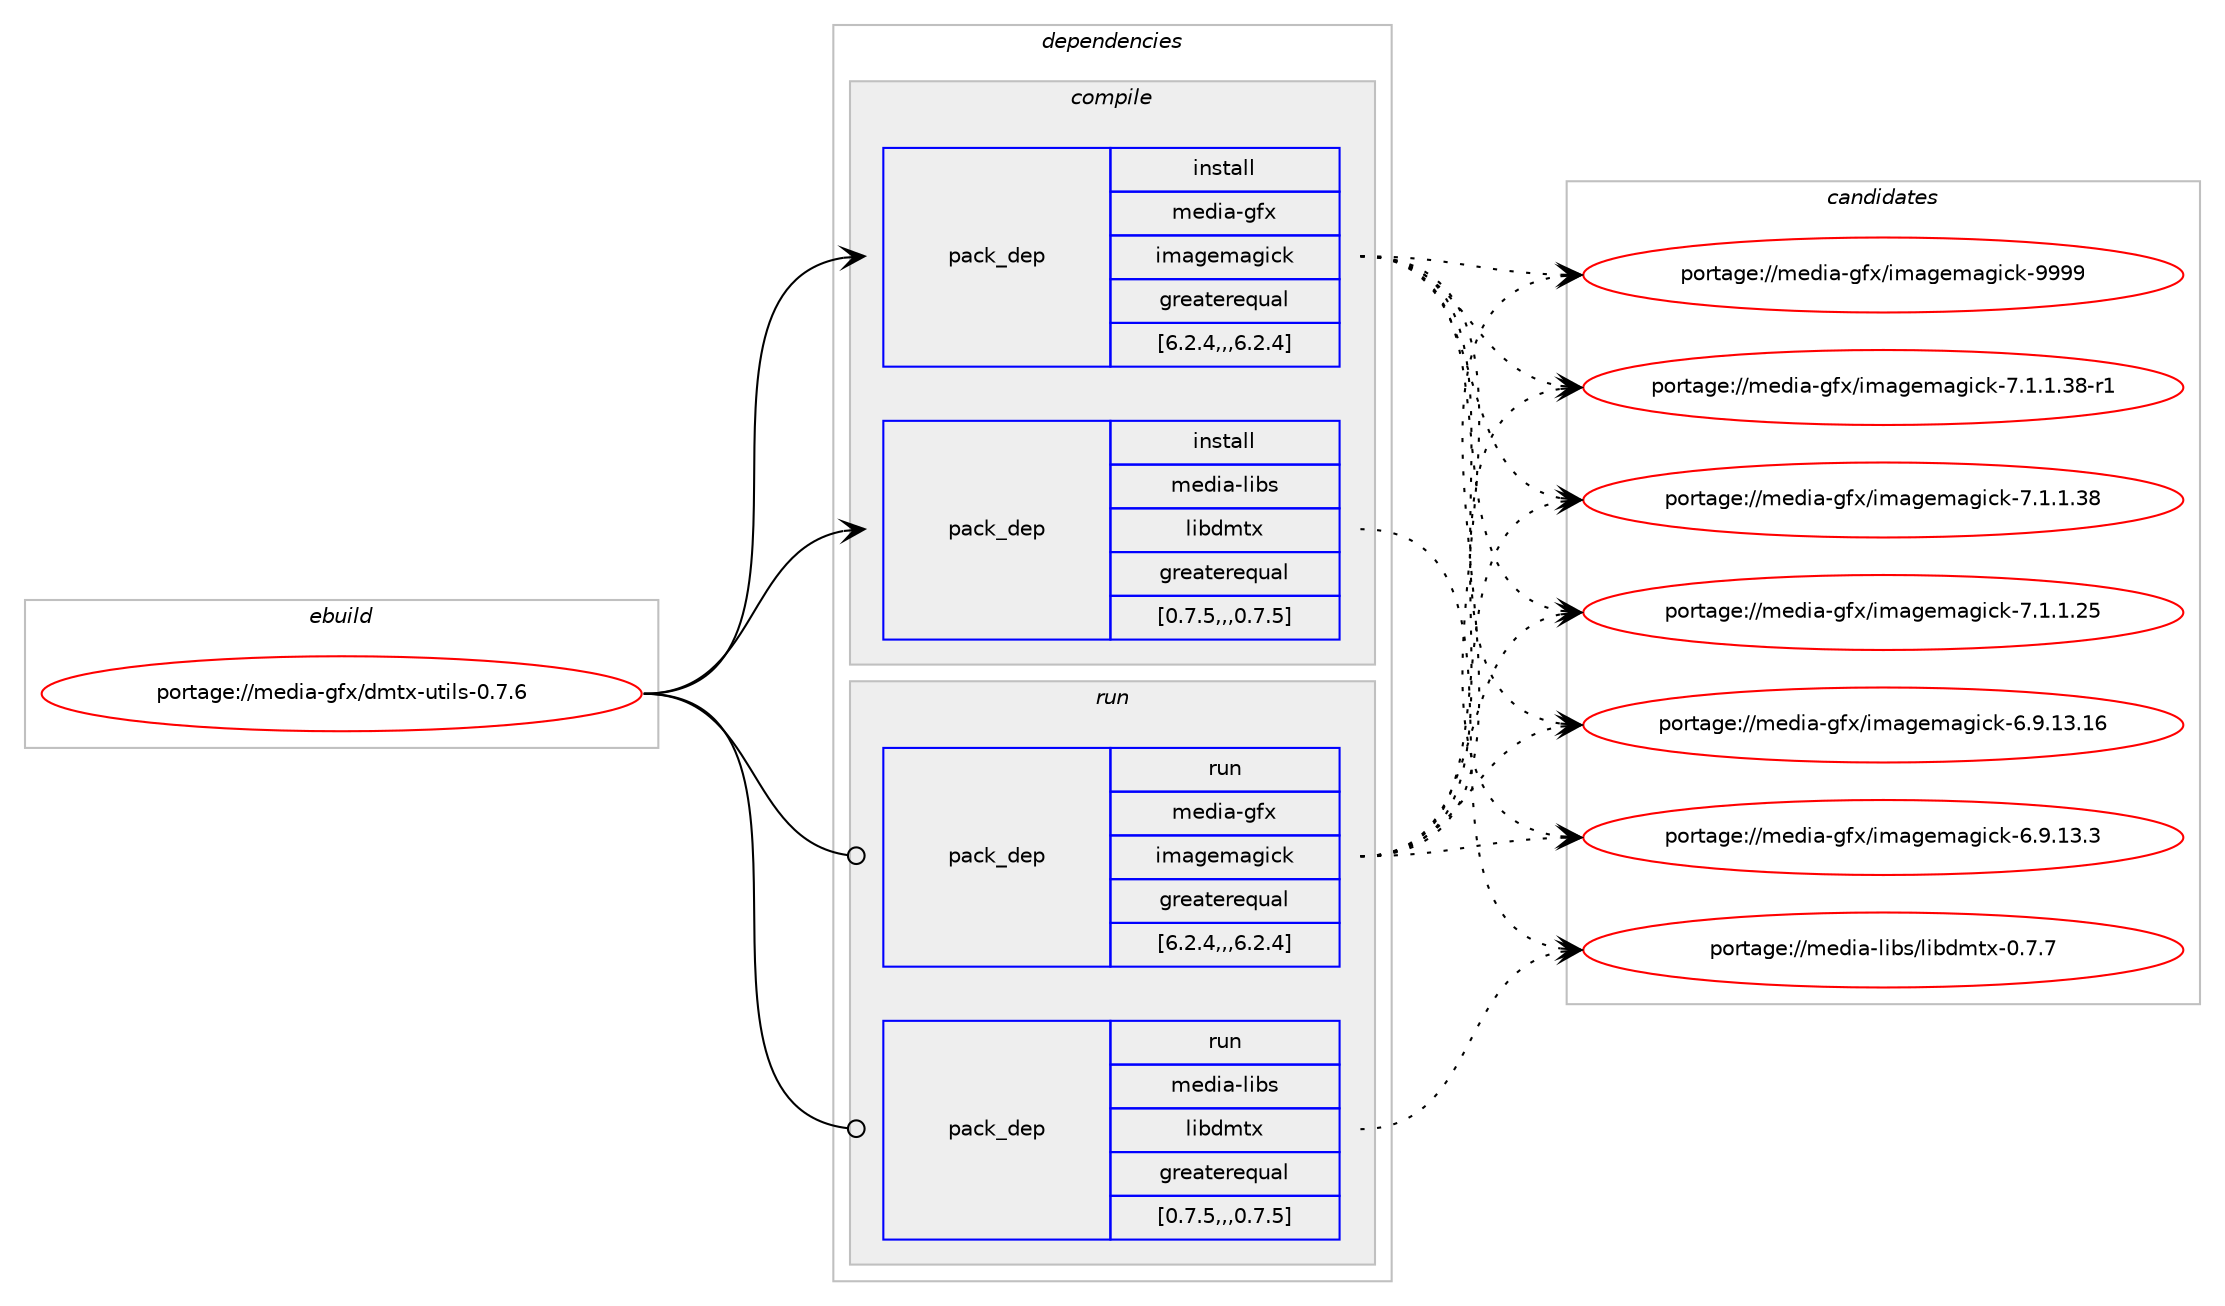 digraph prolog {

# *************
# Graph options
# *************

newrank=true;
concentrate=true;
compound=true;
graph [rankdir=LR,fontname=Helvetica,fontsize=10,ranksep=1.5];#, ranksep=2.5, nodesep=0.2];
edge  [arrowhead=vee];
node  [fontname=Helvetica,fontsize=10];

# **********
# The ebuild
# **********

subgraph cluster_leftcol {
color=gray;
label=<<i>ebuild</i>>;
id [label="portage://media-gfx/dmtx-utils-0.7.6", color=red, width=4, href="../media-gfx/dmtx-utils-0.7.6.svg"];
}

# ****************
# The dependencies
# ****************

subgraph cluster_midcol {
color=gray;
label=<<i>dependencies</i>>;
subgraph cluster_compile {
fillcolor="#eeeeee";
style=filled;
label=<<i>compile</i>>;
subgraph pack583331 {
dependency794010 [label=<<TABLE BORDER="0" CELLBORDER="1" CELLSPACING="0" CELLPADDING="4" WIDTH="220"><TR><TD ROWSPAN="6" CELLPADDING="30">pack_dep</TD></TR><TR><TD WIDTH="110">install</TD></TR><TR><TD>media-gfx</TD></TR><TR><TD>imagemagick</TD></TR><TR><TD>greaterequal</TD></TR><TR><TD>[6.2.4,,,6.2.4]</TD></TR></TABLE>>, shape=none, color=blue];
}
id:e -> dependency794010:w [weight=20,style="solid",arrowhead="vee"];
subgraph pack583332 {
dependency794011 [label=<<TABLE BORDER="0" CELLBORDER="1" CELLSPACING="0" CELLPADDING="4" WIDTH="220"><TR><TD ROWSPAN="6" CELLPADDING="30">pack_dep</TD></TR><TR><TD WIDTH="110">install</TD></TR><TR><TD>media-libs</TD></TR><TR><TD>libdmtx</TD></TR><TR><TD>greaterequal</TD></TR><TR><TD>[0.7.5,,,0.7.5]</TD></TR></TABLE>>, shape=none, color=blue];
}
id:e -> dependency794011:w [weight=20,style="solid",arrowhead="vee"];
}
subgraph cluster_compileandrun {
fillcolor="#eeeeee";
style=filled;
label=<<i>compile and run</i>>;
}
subgraph cluster_run {
fillcolor="#eeeeee";
style=filled;
label=<<i>run</i>>;
subgraph pack583333 {
dependency794012 [label=<<TABLE BORDER="0" CELLBORDER="1" CELLSPACING="0" CELLPADDING="4" WIDTH="220"><TR><TD ROWSPAN="6" CELLPADDING="30">pack_dep</TD></TR><TR><TD WIDTH="110">run</TD></TR><TR><TD>media-gfx</TD></TR><TR><TD>imagemagick</TD></TR><TR><TD>greaterequal</TD></TR><TR><TD>[6.2.4,,,6.2.4]</TD></TR></TABLE>>, shape=none, color=blue];
}
id:e -> dependency794012:w [weight=20,style="solid",arrowhead="odot"];
subgraph pack583334 {
dependency794013 [label=<<TABLE BORDER="0" CELLBORDER="1" CELLSPACING="0" CELLPADDING="4" WIDTH="220"><TR><TD ROWSPAN="6" CELLPADDING="30">pack_dep</TD></TR><TR><TD WIDTH="110">run</TD></TR><TR><TD>media-libs</TD></TR><TR><TD>libdmtx</TD></TR><TR><TD>greaterequal</TD></TR><TR><TD>[0.7.5,,,0.7.5]</TD></TR></TABLE>>, shape=none, color=blue];
}
id:e -> dependency794013:w [weight=20,style="solid",arrowhead="odot"];
}
}

# **************
# The candidates
# **************

subgraph cluster_choices {
rank=same;
color=gray;
label=<<i>candidates</i>>;

subgraph choice583331 {
color=black;
nodesep=1;
choice1091011001059745103102120471051099710310110997103105991074557575757 [label="portage://media-gfx/imagemagick-9999", color=red, width=4,href="../media-gfx/imagemagick-9999.svg"];
choice1091011001059745103102120471051099710310110997103105991074555464946494651564511449 [label="portage://media-gfx/imagemagick-7.1.1.38-r1", color=red, width=4,href="../media-gfx/imagemagick-7.1.1.38-r1.svg"];
choice109101100105974510310212047105109971031011099710310599107455546494649465156 [label="portage://media-gfx/imagemagick-7.1.1.38", color=red, width=4,href="../media-gfx/imagemagick-7.1.1.38.svg"];
choice109101100105974510310212047105109971031011099710310599107455546494649465053 [label="portage://media-gfx/imagemagick-7.1.1.25", color=red, width=4,href="../media-gfx/imagemagick-7.1.1.25.svg"];
choice10910110010597451031021204710510997103101109971031059910745544657464951464954 [label="portage://media-gfx/imagemagick-6.9.13.16", color=red, width=4,href="../media-gfx/imagemagick-6.9.13.16.svg"];
choice109101100105974510310212047105109971031011099710310599107455446574649514651 [label="portage://media-gfx/imagemagick-6.9.13.3", color=red, width=4,href="../media-gfx/imagemagick-6.9.13.3.svg"];
dependency794010:e -> choice1091011001059745103102120471051099710310110997103105991074557575757:w [style=dotted,weight="100"];
dependency794010:e -> choice1091011001059745103102120471051099710310110997103105991074555464946494651564511449:w [style=dotted,weight="100"];
dependency794010:e -> choice109101100105974510310212047105109971031011099710310599107455546494649465156:w [style=dotted,weight="100"];
dependency794010:e -> choice109101100105974510310212047105109971031011099710310599107455546494649465053:w [style=dotted,weight="100"];
dependency794010:e -> choice10910110010597451031021204710510997103101109971031059910745544657464951464954:w [style=dotted,weight="100"];
dependency794010:e -> choice109101100105974510310212047105109971031011099710310599107455446574649514651:w [style=dotted,weight="100"];
}
subgraph choice583332 {
color=black;
nodesep=1;
choice1091011001059745108105981154710810598100109116120454846554655 [label="portage://media-libs/libdmtx-0.7.7", color=red, width=4,href="../media-libs/libdmtx-0.7.7.svg"];
dependency794011:e -> choice1091011001059745108105981154710810598100109116120454846554655:w [style=dotted,weight="100"];
}
subgraph choice583333 {
color=black;
nodesep=1;
choice1091011001059745103102120471051099710310110997103105991074557575757 [label="portage://media-gfx/imagemagick-9999", color=red, width=4,href="../media-gfx/imagemagick-9999.svg"];
choice1091011001059745103102120471051099710310110997103105991074555464946494651564511449 [label="portage://media-gfx/imagemagick-7.1.1.38-r1", color=red, width=4,href="../media-gfx/imagemagick-7.1.1.38-r1.svg"];
choice109101100105974510310212047105109971031011099710310599107455546494649465156 [label="portage://media-gfx/imagemagick-7.1.1.38", color=red, width=4,href="../media-gfx/imagemagick-7.1.1.38.svg"];
choice109101100105974510310212047105109971031011099710310599107455546494649465053 [label="portage://media-gfx/imagemagick-7.1.1.25", color=red, width=4,href="../media-gfx/imagemagick-7.1.1.25.svg"];
choice10910110010597451031021204710510997103101109971031059910745544657464951464954 [label="portage://media-gfx/imagemagick-6.9.13.16", color=red, width=4,href="../media-gfx/imagemagick-6.9.13.16.svg"];
choice109101100105974510310212047105109971031011099710310599107455446574649514651 [label="portage://media-gfx/imagemagick-6.9.13.3", color=red, width=4,href="../media-gfx/imagemagick-6.9.13.3.svg"];
dependency794012:e -> choice1091011001059745103102120471051099710310110997103105991074557575757:w [style=dotted,weight="100"];
dependency794012:e -> choice1091011001059745103102120471051099710310110997103105991074555464946494651564511449:w [style=dotted,weight="100"];
dependency794012:e -> choice109101100105974510310212047105109971031011099710310599107455546494649465156:w [style=dotted,weight="100"];
dependency794012:e -> choice109101100105974510310212047105109971031011099710310599107455546494649465053:w [style=dotted,weight="100"];
dependency794012:e -> choice10910110010597451031021204710510997103101109971031059910745544657464951464954:w [style=dotted,weight="100"];
dependency794012:e -> choice109101100105974510310212047105109971031011099710310599107455446574649514651:w [style=dotted,weight="100"];
}
subgraph choice583334 {
color=black;
nodesep=1;
choice1091011001059745108105981154710810598100109116120454846554655 [label="portage://media-libs/libdmtx-0.7.7", color=red, width=4,href="../media-libs/libdmtx-0.7.7.svg"];
dependency794013:e -> choice1091011001059745108105981154710810598100109116120454846554655:w [style=dotted,weight="100"];
}
}

}
